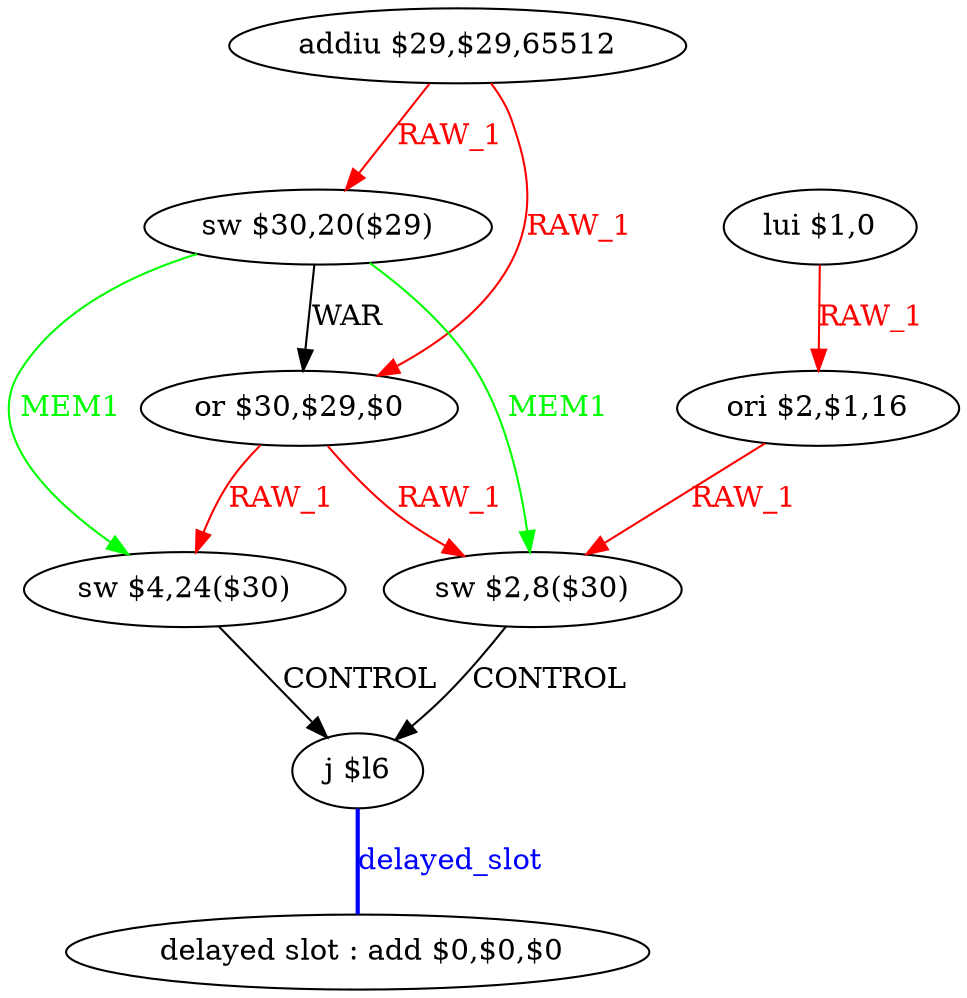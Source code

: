 digraph G1 {
node [shape = ellipse];
i8 [label = " delayed slot : add $0,$0,$0"] ;
i7 ->  i8 [style = bold, dir= none, fontcolor = blue, color = blue, label= "delayed_slot"];
i7 [label = "j $l6"] ;
i0 [label = "addiu $29,$29,65512"] ;
i0 ->  i1 [color = red, fontcolor = red, label= "RAW_1"];
i0 ->  i2 [color = red, fontcolor = red, label= "RAW_1"];
i1 [label = "sw $30,20($29)"] ;
i1 ->  i2 [label= "WAR"];
i1 ->  i3 [color = green, fontcolor = green, label= "MEM1"];
i1 ->  i6 [color = green, fontcolor = green, label= "MEM1"];
i2 [label = "or $30,$29,$0"] ;
i2 ->  i3 [color = red, fontcolor = red, label= "RAW_1"];
i2 ->  i6 [color = red, fontcolor = red, label= "RAW_1"];
i3 [label = "sw $4,24($30)"] ;
i3 ->  i7 [label= "CONTROL"];
i6 [label = "sw $2,8($30)"] ;
i6 ->  i7 [label= "CONTROL"];
i4 [label = "lui $1,0"] ;
i4 ->  i5 [color = red, fontcolor = red, label= "RAW_1"];
i5 [label = "ori $2,$1,16"] ;
i5 ->  i6 [color = red, fontcolor = red, label= "RAW_1"];
}

